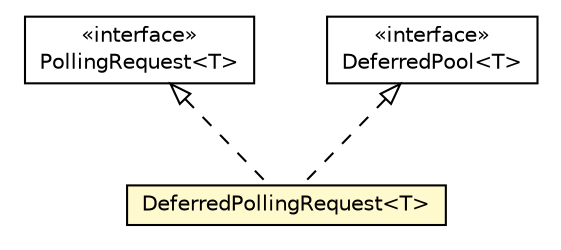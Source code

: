 #!/usr/local/bin/dot
#
# Class diagram 
# Generated by UMLGraph version R5_6-24-gf6e263 (http://www.umlgraph.org/)
#

digraph G {
	edge [fontname="Helvetica",fontsize=10,labelfontname="Helvetica",labelfontsize=10];
	node [fontname="Helvetica",fontsize=10,shape=plaintext];
	nodesep=0.25;
	ranksep=0.5;
	// io.reinert.requestor.core.PollingRequest<T>
	c19784 [label=<<table title="io.reinert.requestor.core.PollingRequest" border="0" cellborder="1" cellspacing="0" cellpadding="2" port="p" href="../PollingRequest.html">
		<tr><td><table border="0" cellspacing="0" cellpadding="1">
<tr><td align="center" balign="center"> &#171;interface&#187; </td></tr>
<tr><td align="center" balign="center"> PollingRequest&lt;T&gt; </td></tr>
		</table></td></tr>
		</table>>, URL="../PollingRequest.html", fontname="Helvetica", fontcolor="black", fontsize=10.0];
	// io.reinert.requestor.core.DeferredPool<T>
	c19855 [label=<<table title="io.reinert.requestor.core.DeferredPool" border="0" cellborder="1" cellspacing="0" cellpadding="2" port="p" href="../DeferredPool.html">
		<tr><td><table border="0" cellspacing="0" cellpadding="1">
<tr><td align="center" balign="center"> &#171;interface&#187; </td></tr>
<tr><td align="center" balign="center"> DeferredPool&lt;T&gt; </td></tr>
		</table></td></tr>
		</table>>, URL="../DeferredPool.html", fontname="Helvetica", fontcolor="black", fontsize=10.0];
	// io.reinert.requestor.core.deferred.DeferredPollingRequest<T>
	c19913 [label=<<table title="io.reinert.requestor.core.deferred.DeferredPollingRequest" border="0" cellborder="1" cellspacing="0" cellpadding="2" port="p" bgcolor="lemonChiffon" href="./DeferredPollingRequest.html">
		<tr><td><table border="0" cellspacing="0" cellpadding="1">
<tr><td align="center" balign="center"> DeferredPollingRequest&lt;T&gt; </td></tr>
		</table></td></tr>
		</table>>, URL="./DeferredPollingRequest.html", fontname="Helvetica", fontcolor="black", fontsize=10.0];
	//io.reinert.requestor.core.deferred.DeferredPollingRequest<T> implements io.reinert.requestor.core.DeferredPool<T>
	c19855:p -> c19913:p [dir=back,arrowtail=empty,style=dashed];
	//io.reinert.requestor.core.deferred.DeferredPollingRequest<T> implements io.reinert.requestor.core.PollingRequest<T>
	c19784:p -> c19913:p [dir=back,arrowtail=empty,style=dashed];
}

